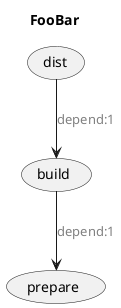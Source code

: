 
        @startuml
        
            title FooBar
        skinparam arrowFontColor Grey
        
            (prepare)
            
            (build)
            
            (build) --> (prepare) : depend:1
            (dist)
            
            (dist) --> (build) : depend:1
        @enduml
    